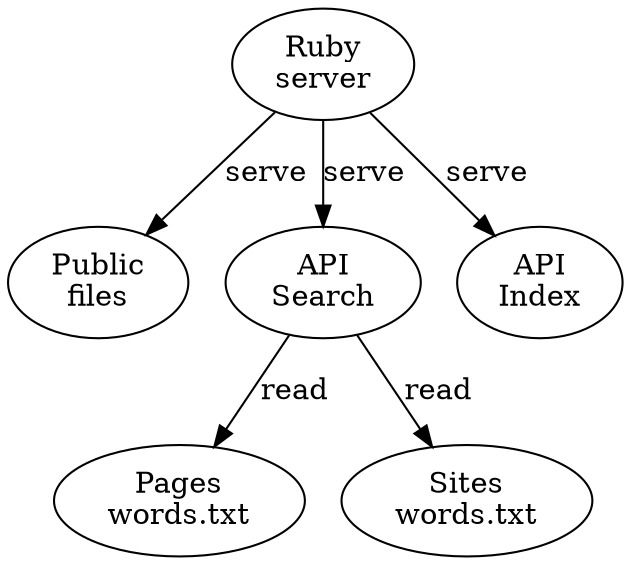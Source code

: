 digraph {
0 [label="Ruby\nserver"]
1 [label="Public\nfiles"]
2 [label="API\nSearch"]
3 [label="API\nIndex"]
4 [label="Pages\nwords.txt"]
5 [label="Sites\nwords.txt"]
0 -> 1 [label="serve"]
0 -> 2 [label="serve"]
0 -> 3 [label="serve"]
2 -> 4 [label="read"]
2 -> 5 [label="read"]
}
